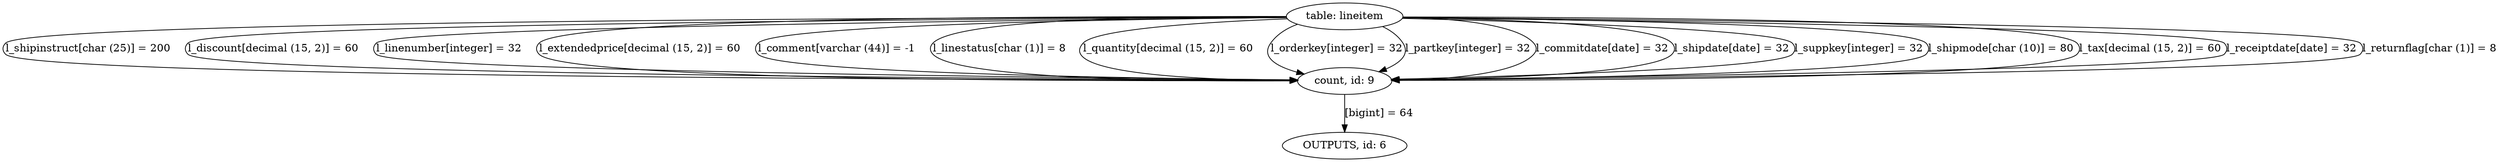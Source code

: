 digraph {
"table: lineitem" -> "count, id: 9"[label="l_shipinstruct[char (25)] = 200"]
"table: lineitem" -> "count, id: 9"[label="l_discount[decimal (15, 2)] = 60"]
"table: lineitem" -> "count, id: 9"[label="l_linenumber[integer] = 32"]
"table: lineitem" -> "count, id: 9"[label="l_extendedprice[decimal (15, 2)] = 60"]
"table: lineitem" -> "count, id: 9"[label="l_comment[varchar (44)] = -1"]
"table: lineitem" -> "count, id: 9"[label="l_linestatus[char (1)] = 8"]
"table: lineitem" -> "count, id: 9"[label="l_quantity[decimal (15, 2)] = 60"]
"table: lineitem" -> "count, id: 9"[label="l_orderkey[integer] = 32"]
"table: lineitem" -> "count, id: 9"[label="l_partkey[integer] = 32"]
"table: lineitem" -> "count, id: 9"[label="l_commitdate[date] = 32"]
"table: lineitem" -> "count, id: 9"[label="l_shipdate[date] = 32"]
"table: lineitem" -> "count, id: 9"[label="l_suppkey[integer] = 32"]
"table: lineitem" -> "count, id: 9"[label="l_shipmode[char (10)] = 80"]
"table: lineitem" -> "count, id: 9"[label="l_tax[decimal (15, 2)] = 60"]
"table: lineitem" -> "count, id: 9"[label="l_receiptdate[date] = 32"]
"table: lineitem" -> "count, id: 9"[label="l_returnflag[char (1)] = 8"]
"count, id: 9" -> "OUTPUTS, id: 6"[label="[bigint] = 64"]
}
